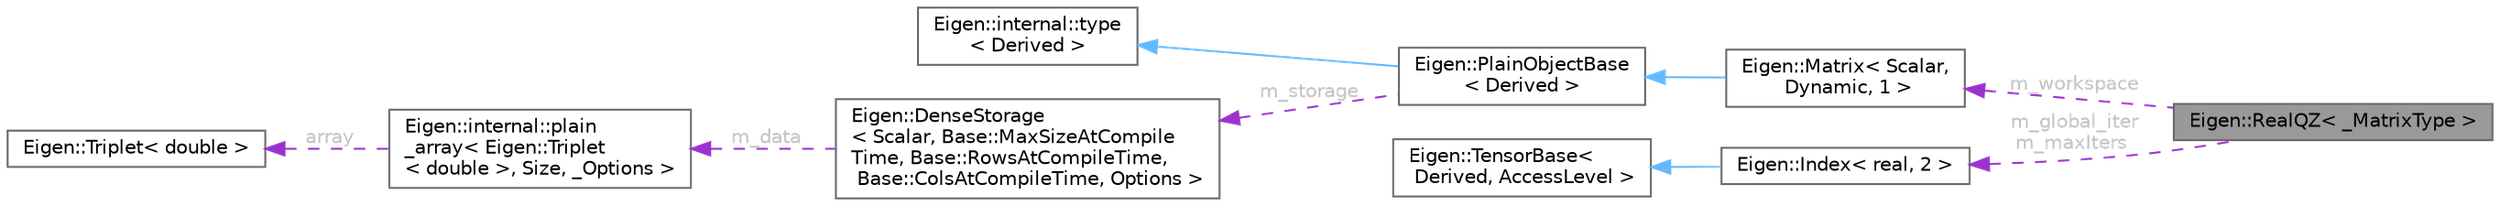 digraph "Eigen::RealQZ&lt; _MatrixType &gt;"
{
 // LATEX_PDF_SIZE
  bgcolor="transparent";
  edge [fontname=Helvetica,fontsize=10,labelfontname=Helvetica,labelfontsize=10];
  node [fontname=Helvetica,fontsize=10,shape=box,height=0.2,width=0.4];
  rankdir="LR";
  Node1 [id="Node000001",label="Eigen::RealQZ\< _MatrixType \>",height=0.2,width=0.4,color="gray40", fillcolor="grey60", style="filled", fontcolor="black",tooltip="Performs a real QZ decomposition of a pair of square matrices"];
  Node2 -> Node1 [id="edge9_Node000001_Node000002",dir="back",color="darkorchid3",style="dashed",tooltip=" ",label=" m_workspace",fontcolor="grey" ];
  Node2 [id="Node000002",label="Eigen::Matrix\< Scalar,\l Dynamic, 1 \>",height=0.2,width=0.4,color="gray40", fillcolor="white", style="filled",URL="$class_eigen_1_1_matrix.html",tooltip=" "];
  Node3 -> Node2 [id="edge10_Node000002_Node000003",dir="back",color="steelblue1",style="solid",tooltip=" "];
  Node3 [id="Node000003",label="Eigen::PlainObjectBase\l\< Derived \>",height=0.2,width=0.4,color="gray40", fillcolor="white", style="filled",URL="$class_eigen_1_1_plain_object_base.html",tooltip=" "];
  Node4 -> Node3 [id="edge11_Node000003_Node000004",dir="back",color="steelblue1",style="solid",tooltip=" "];
  Node4 [id="Node000004",label="Eigen::internal::type\l\< Derived \>",height=0.2,width=0.4,color="gray40", fillcolor="white", style="filled",URL="$struct_eigen_1_1internal_1_1dense__xpr__base.html",tooltip=" "];
  Node5 -> Node3 [id="edge12_Node000003_Node000005",dir="back",color="darkorchid3",style="dashed",tooltip=" ",label=" m_storage",fontcolor="grey" ];
  Node5 [id="Node000005",label="Eigen::DenseStorage\l\< Scalar, Base::MaxSizeAtCompile\lTime, Base::RowsAtCompileTime,\l Base::ColsAtCompileTime, Options \>",height=0.2,width=0.4,color="gray40", fillcolor="white", style="filled",URL="$class_eigen_1_1_dense_storage.html",tooltip=" "];
  Node6 -> Node5 [id="edge13_Node000005_Node000006",dir="back",color="darkorchid3",style="dashed",tooltip=" ",label=" m_data",fontcolor="grey" ];
  Node6 [id="Node000006",label="Eigen::internal::plain\l_array\< Eigen::Triplet\l\< double \>, Size, _Options \>",height=0.2,width=0.4,color="gray40", fillcolor="white", style="filled",URL="$struct_eigen_1_1internal_1_1plain__array.html",tooltip=" "];
  Node7 -> Node6 [id="edge14_Node000006_Node000007",dir="back",color="darkorchid3",style="dashed",tooltip=" ",label=" array",fontcolor="grey" ];
  Node7 [id="Node000007",label="Eigen::Triplet\< double \>",height=0.2,width=0.4,color="gray40", fillcolor="white", style="filled",URL="$class_eigen_1_1_triplet.html",tooltip=" "];
  Node8 -> Node1 [id="edge15_Node000001_Node000008",dir="back",color="darkorchid3",style="dashed",tooltip=" ",label=" m_global_iter\nm_maxIters",fontcolor="grey" ];
  Node8 [id="Node000008",label="Eigen::Index\< real, 2 \>",height=0.2,width=0.4,color="gray40", fillcolor="white", style="filled",URL="$class_eigen_1_1_tensor.html",tooltip=" "];
  Node9 -> Node8 [id="edge16_Node000008_Node000009",dir="back",color="steelblue1",style="solid",tooltip=" "];
  Node9 [id="Node000009",label="Eigen::TensorBase\<\l Derived, AccessLevel \>",height=0.2,width=0.4,color="gray40", fillcolor="white", style="filled",URL="$class_eigen_1_1_tensor_base.html",tooltip="The tensor base class."];
}

